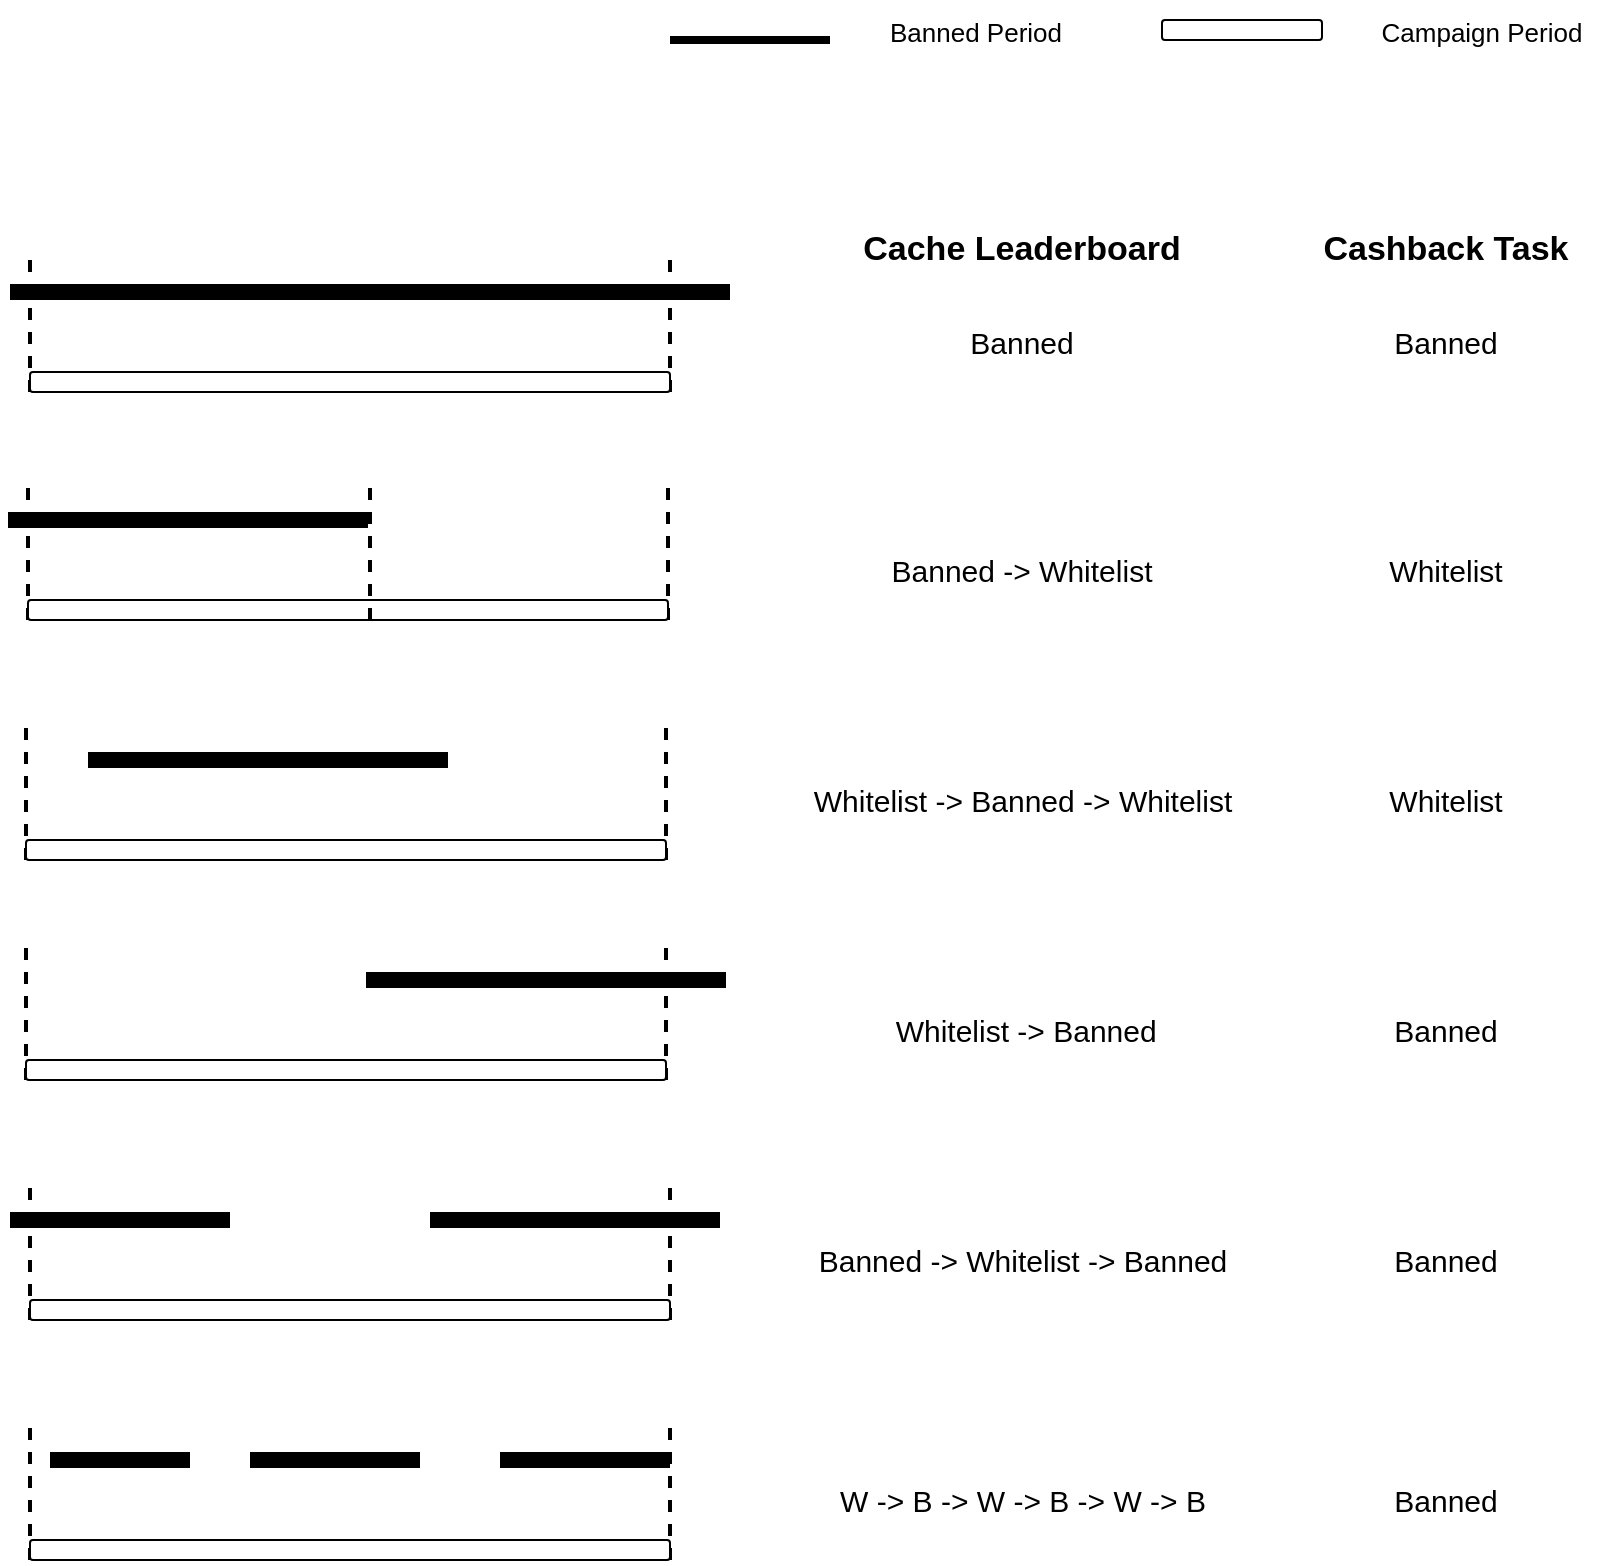 <mxfile version="25.0.1">
  <diagram name="第 1 页" id="5IompFRhn0-gLP5wTmyp">
    <mxGraphModel dx="1200" dy="778" grid="1" gridSize="10" guides="1" tooltips="1" connect="1" arrows="1" fold="1" page="1" pageScale="1" pageWidth="850" pageHeight="1100" math="0" shadow="0">
      <root>
        <mxCell id="0" />
        <mxCell id="1" parent="0" />
        <mxCell id="aH2Rv0B-jiOkKJzNCPrf-12" value="" style="endArrow=none;html=1;rounded=0;strokeWidth=8;" edge="1" parent="1">
          <mxGeometry width="50" height="50" relative="1" as="geometry">
            <mxPoint x="30" y="146" as="sourcePoint" />
            <mxPoint x="390" y="146" as="targetPoint" />
          </mxGeometry>
        </mxCell>
        <mxCell id="aH2Rv0B-jiOkKJzNCPrf-13" value="" style="endArrow=none;html=1;rounded=0;dashed=1;strokeWidth=2;" edge="1" parent="1">
          <mxGeometry width="50" height="50" relative="1" as="geometry">
            <mxPoint x="40" y="196" as="sourcePoint" />
            <mxPoint x="40" y="126" as="targetPoint" />
          </mxGeometry>
        </mxCell>
        <mxCell id="aH2Rv0B-jiOkKJzNCPrf-14" value="" style="endArrow=none;html=1;rounded=0;dashed=1;strokeWidth=2;" edge="1" parent="1">
          <mxGeometry width="50" height="50" relative="1" as="geometry">
            <mxPoint x="360" y="196" as="sourcePoint" />
            <mxPoint x="360" y="126" as="targetPoint" />
          </mxGeometry>
        </mxCell>
        <mxCell id="aH2Rv0B-jiOkKJzNCPrf-15" value="" style="rounded=1;whiteSpace=wrap;html=1;" vertex="1" parent="1">
          <mxGeometry x="40" y="186" width="320" height="10" as="geometry" />
        </mxCell>
        <mxCell id="aH2Rv0B-jiOkKJzNCPrf-16" value="" style="endArrow=none;html=1;rounded=0;strokeWidth=4;" edge="1" parent="1">
          <mxGeometry width="50" height="50" relative="1" as="geometry">
            <mxPoint x="360" y="20" as="sourcePoint" />
            <mxPoint x="440" y="20" as="targetPoint" />
          </mxGeometry>
        </mxCell>
        <mxCell id="aH2Rv0B-jiOkKJzNCPrf-17" value="" style="rounded=1;whiteSpace=wrap;html=1;" vertex="1" parent="1">
          <mxGeometry x="606" y="10" width="80" height="10" as="geometry" />
        </mxCell>
        <mxCell id="aH2Rv0B-jiOkKJzNCPrf-19" value="&lt;font style=&quot;font-size: 13px;&quot;&gt;Banned Period&lt;/font&gt;" style="text;strokeColor=none;align=center;fillColor=none;html=1;verticalAlign=middle;whiteSpace=wrap;rounded=0;fontSize=15;" vertex="1" parent="1">
          <mxGeometry x="443" width="140" height="30" as="geometry" />
        </mxCell>
        <mxCell id="aH2Rv0B-jiOkKJzNCPrf-20" value="&lt;font style=&quot;font-size: 13px;&quot;&gt;Campaign Period&lt;/font&gt;" style="text;strokeColor=none;align=center;fillColor=none;html=1;verticalAlign=middle;whiteSpace=wrap;rounded=0;fontSize=15;" vertex="1" parent="1">
          <mxGeometry x="696" width="140" height="30" as="geometry" />
        </mxCell>
        <mxCell id="aH2Rv0B-jiOkKJzNCPrf-22" value="" style="endArrow=none;html=1;rounded=0;strokeWidth=8;" edge="1" parent="1">
          <mxGeometry width="50" height="50" relative="1" as="geometry">
            <mxPoint x="29" y="260" as="sourcePoint" />
            <mxPoint x="209" y="260" as="targetPoint" />
          </mxGeometry>
        </mxCell>
        <mxCell id="aH2Rv0B-jiOkKJzNCPrf-23" value="" style="endArrow=none;html=1;rounded=0;dashed=1;strokeWidth=2;" edge="1" parent="1">
          <mxGeometry width="50" height="50" relative="1" as="geometry">
            <mxPoint x="39" y="310" as="sourcePoint" />
            <mxPoint x="39" y="240" as="targetPoint" />
          </mxGeometry>
        </mxCell>
        <mxCell id="aH2Rv0B-jiOkKJzNCPrf-24" value="" style="endArrow=none;html=1;rounded=0;dashed=1;strokeWidth=2;" edge="1" parent="1">
          <mxGeometry width="50" height="50" relative="1" as="geometry">
            <mxPoint x="359" y="310" as="sourcePoint" />
            <mxPoint x="359" y="240" as="targetPoint" />
          </mxGeometry>
        </mxCell>
        <mxCell id="aH2Rv0B-jiOkKJzNCPrf-25" value="" style="rounded=1;whiteSpace=wrap;html=1;" vertex="1" parent="1">
          <mxGeometry x="39" y="300" width="320" height="10" as="geometry" />
        </mxCell>
        <mxCell id="aH2Rv0B-jiOkKJzNCPrf-26" value="" style="endArrow=none;html=1;rounded=0;strokeWidth=8;" edge="1" parent="1">
          <mxGeometry width="50" height="50" relative="1" as="geometry">
            <mxPoint x="69" y="380" as="sourcePoint" />
            <mxPoint x="249" y="380" as="targetPoint" />
          </mxGeometry>
        </mxCell>
        <mxCell id="aH2Rv0B-jiOkKJzNCPrf-27" value="" style="endArrow=none;html=1;rounded=0;dashed=1;strokeWidth=2;" edge="1" parent="1">
          <mxGeometry width="50" height="50" relative="1" as="geometry">
            <mxPoint x="38" y="430" as="sourcePoint" />
            <mxPoint x="38" y="360" as="targetPoint" />
          </mxGeometry>
        </mxCell>
        <mxCell id="aH2Rv0B-jiOkKJzNCPrf-28" value="" style="endArrow=none;html=1;rounded=0;dashed=1;strokeWidth=2;" edge="1" parent="1">
          <mxGeometry width="50" height="50" relative="1" as="geometry">
            <mxPoint x="358" y="430" as="sourcePoint" />
            <mxPoint x="358" y="360" as="targetPoint" />
          </mxGeometry>
        </mxCell>
        <mxCell id="aH2Rv0B-jiOkKJzNCPrf-29" value="" style="rounded=1;whiteSpace=wrap;html=1;" vertex="1" parent="1">
          <mxGeometry x="38" y="420" width="320" height="10" as="geometry" />
        </mxCell>
        <mxCell id="aH2Rv0B-jiOkKJzNCPrf-30" value="" style="endArrow=none;html=1;rounded=0;strokeWidth=8;" edge="1" parent="1">
          <mxGeometry width="50" height="50" relative="1" as="geometry">
            <mxPoint x="208" y="490" as="sourcePoint" />
            <mxPoint x="388" y="490" as="targetPoint" />
          </mxGeometry>
        </mxCell>
        <mxCell id="aH2Rv0B-jiOkKJzNCPrf-31" value="" style="endArrow=none;html=1;rounded=0;dashed=1;strokeWidth=2;" edge="1" parent="1">
          <mxGeometry width="50" height="50" relative="1" as="geometry">
            <mxPoint x="38" y="540" as="sourcePoint" />
            <mxPoint x="38" y="470" as="targetPoint" />
          </mxGeometry>
        </mxCell>
        <mxCell id="aH2Rv0B-jiOkKJzNCPrf-32" value="" style="endArrow=none;html=1;rounded=0;dashed=1;strokeWidth=2;" edge="1" parent="1">
          <mxGeometry width="50" height="50" relative="1" as="geometry">
            <mxPoint x="358" y="540" as="sourcePoint" />
            <mxPoint x="358" y="470" as="targetPoint" />
          </mxGeometry>
        </mxCell>
        <mxCell id="aH2Rv0B-jiOkKJzNCPrf-33" value="" style="rounded=1;whiteSpace=wrap;html=1;" vertex="1" parent="1">
          <mxGeometry x="38" y="530" width="320" height="10" as="geometry" />
        </mxCell>
        <mxCell id="aH2Rv0B-jiOkKJzNCPrf-34" value="" style="endArrow=none;html=1;rounded=0;strokeWidth=8;" edge="1" parent="1">
          <mxGeometry width="50" height="50" relative="1" as="geometry">
            <mxPoint x="30" y="610" as="sourcePoint" />
            <mxPoint x="140" y="610" as="targetPoint" />
            <Array as="points">
              <mxPoint x="100" y="610" />
            </Array>
          </mxGeometry>
        </mxCell>
        <mxCell id="aH2Rv0B-jiOkKJzNCPrf-35" value="" style="endArrow=none;html=1;rounded=0;dashed=1;strokeWidth=2;" edge="1" parent="1">
          <mxGeometry width="50" height="50" relative="1" as="geometry">
            <mxPoint x="40" y="660" as="sourcePoint" />
            <mxPoint x="40" y="590" as="targetPoint" />
          </mxGeometry>
        </mxCell>
        <mxCell id="aH2Rv0B-jiOkKJzNCPrf-36" value="" style="endArrow=none;html=1;rounded=0;dashed=1;strokeWidth=2;" edge="1" parent="1">
          <mxGeometry width="50" height="50" relative="1" as="geometry">
            <mxPoint x="360" y="660" as="sourcePoint" />
            <mxPoint x="360" y="590" as="targetPoint" />
          </mxGeometry>
        </mxCell>
        <mxCell id="aH2Rv0B-jiOkKJzNCPrf-37" value="" style="rounded=1;whiteSpace=wrap;html=1;" vertex="1" parent="1">
          <mxGeometry x="40" y="650" width="320" height="10" as="geometry" />
        </mxCell>
        <mxCell id="aH2Rv0B-jiOkKJzNCPrf-38" value="" style="endArrow=none;html=1;rounded=0;strokeWidth=8;" edge="1" parent="1">
          <mxGeometry width="50" height="50" relative="1" as="geometry">
            <mxPoint x="300" y="610" as="sourcePoint" />
            <mxPoint x="385" y="610" as="targetPoint" />
            <Array as="points">
              <mxPoint x="240" y="610" />
              <mxPoint x="300" y="610" />
            </Array>
          </mxGeometry>
        </mxCell>
        <mxCell id="aH2Rv0B-jiOkKJzNCPrf-39" value="" style="endArrow=none;html=1;rounded=0;strokeWidth=8;" edge="1" parent="1">
          <mxGeometry width="50" height="50" relative="1" as="geometry">
            <mxPoint x="50" y="730" as="sourcePoint" />
            <mxPoint x="110" y="730" as="targetPoint" />
            <Array as="points">
              <mxPoint x="120" y="730" />
            </Array>
          </mxGeometry>
        </mxCell>
        <mxCell id="aH2Rv0B-jiOkKJzNCPrf-40" value="" style="endArrow=none;html=1;rounded=0;dashed=1;strokeWidth=2;" edge="1" parent="1">
          <mxGeometry width="50" height="50" relative="1" as="geometry">
            <mxPoint x="40" y="780" as="sourcePoint" />
            <mxPoint x="40" y="710" as="targetPoint" />
          </mxGeometry>
        </mxCell>
        <mxCell id="aH2Rv0B-jiOkKJzNCPrf-41" value="" style="endArrow=none;html=1;rounded=0;dashed=1;strokeWidth=2;" edge="1" parent="1">
          <mxGeometry width="50" height="50" relative="1" as="geometry">
            <mxPoint x="360" y="780" as="sourcePoint" />
            <mxPoint x="360" y="710" as="targetPoint" />
          </mxGeometry>
        </mxCell>
        <mxCell id="aH2Rv0B-jiOkKJzNCPrf-42" value="" style="rounded=1;whiteSpace=wrap;html=1;" vertex="1" parent="1">
          <mxGeometry x="40" y="770" width="320" height="10" as="geometry" />
        </mxCell>
        <mxCell id="aH2Rv0B-jiOkKJzNCPrf-43" value="" style="endArrow=none;html=1;rounded=0;strokeWidth=8;" edge="1" parent="1">
          <mxGeometry width="50" height="50" relative="1" as="geometry">
            <mxPoint x="150" y="730" as="sourcePoint" />
            <mxPoint x="235" y="730" as="targetPoint" />
            <Array as="points">
              <mxPoint x="170" y="730" />
              <mxPoint x="150" y="730" />
            </Array>
          </mxGeometry>
        </mxCell>
        <mxCell id="aH2Rv0B-jiOkKJzNCPrf-44" value="" style="endArrow=none;html=1;rounded=0;strokeWidth=8;" edge="1" parent="1">
          <mxGeometry width="50" height="50" relative="1" as="geometry">
            <mxPoint x="275" y="730" as="sourcePoint" />
            <mxPoint x="360" y="730" as="targetPoint" />
            <Array as="points">
              <mxPoint x="295" y="730" />
              <mxPoint x="275" y="730" />
              <mxPoint x="335" y="730" />
            </Array>
          </mxGeometry>
        </mxCell>
        <mxCell id="aH2Rv0B-jiOkKJzNCPrf-45" value="&lt;font style=&quot;font-size: 17px;&quot;&gt;&lt;b&gt;Cache Leaderboard&lt;/b&gt;&lt;/font&gt;" style="text;strokeColor=none;align=center;fillColor=none;html=1;verticalAlign=middle;whiteSpace=wrap;rounded=0;fontSize=15;" vertex="1" parent="1">
          <mxGeometry x="451" y="105" width="170" height="40" as="geometry" />
        </mxCell>
        <mxCell id="aH2Rv0B-jiOkKJzNCPrf-47" value="Banned -&amp;gt; Whitelist" style="text;strokeColor=none;align=center;fillColor=none;html=1;verticalAlign=middle;whiteSpace=wrap;rounded=0;fontSize=15;" vertex="1" parent="1">
          <mxGeometry x="466" y="270" width="140" height="30" as="geometry" />
        </mxCell>
        <mxCell id="aH2Rv0B-jiOkKJzNCPrf-48" value="Whitelist" style="text;strokeColor=none;align=center;fillColor=none;html=1;verticalAlign=middle;whiteSpace=wrap;rounded=0;fontSize=15;" vertex="1" parent="1">
          <mxGeometry x="678" y="385" width="140" height="30" as="geometry" />
        </mxCell>
        <mxCell id="aH2Rv0B-jiOkKJzNCPrf-49" value="&lt;font style=&quot;font-size: 17px;&quot;&gt;&lt;b&gt;Cashback Task&lt;br&gt;&lt;/b&gt;&lt;/font&gt;" style="text;strokeColor=none;align=center;fillColor=none;html=1;verticalAlign=middle;whiteSpace=wrap;rounded=0;fontSize=15;" vertex="1" parent="1">
          <mxGeometry x="663" y="105" width="170" height="40" as="geometry" />
        </mxCell>
        <mxCell id="aH2Rv0B-jiOkKJzNCPrf-52" value="Banned" style="text;strokeColor=none;align=center;fillColor=none;html=1;verticalAlign=middle;whiteSpace=wrap;rounded=0;fontSize=15;" vertex="1" parent="1">
          <mxGeometry x="678" y="156" width="140" height="30" as="geometry" />
        </mxCell>
        <mxCell id="aH2Rv0B-jiOkKJzNCPrf-53" value="Banned" style="text;strokeColor=none;align=center;fillColor=none;html=1;verticalAlign=middle;whiteSpace=wrap;rounded=0;fontSize=15;" vertex="1" parent="1">
          <mxGeometry x="466" y="156" width="140" height="30" as="geometry" />
        </mxCell>
        <mxCell id="aH2Rv0B-jiOkKJzNCPrf-54" value="" style="endArrow=none;html=1;rounded=0;dashed=1;strokeWidth=2;" edge="1" parent="1">
          <mxGeometry width="50" height="50" relative="1" as="geometry">
            <mxPoint x="210" y="310" as="sourcePoint" />
            <mxPoint x="210" y="240" as="targetPoint" />
          </mxGeometry>
        </mxCell>
        <mxCell id="aH2Rv0B-jiOkKJzNCPrf-55" value="Whitelist -&amp;gt; Banned -&amp;gt; Whitelist" style="text;strokeColor=none;align=center;fillColor=none;html=1;verticalAlign=middle;whiteSpace=wrap;rounded=0;fontSize=15;" vertex="1" parent="1">
          <mxGeometry x="428.5" y="380" width="215" height="40" as="geometry" />
        </mxCell>
        <mxCell id="aH2Rv0B-jiOkKJzNCPrf-57" value="Whitelist" style="text;strokeColor=none;align=center;fillColor=none;html=1;verticalAlign=middle;whiteSpace=wrap;rounded=0;fontSize=15;" vertex="1" parent="1">
          <mxGeometry x="678" y="270" width="140" height="30" as="geometry" />
        </mxCell>
        <mxCell id="aH2Rv0B-jiOkKJzNCPrf-58" value="&amp;nbsp;Whitelist -&amp;gt; Banned" style="text;strokeColor=none;align=center;fillColor=none;html=1;verticalAlign=middle;whiteSpace=wrap;rounded=0;fontSize=15;" vertex="1" parent="1">
          <mxGeometry x="466" y="500" width="140" height="30" as="geometry" />
        </mxCell>
        <mxCell id="aH2Rv0B-jiOkKJzNCPrf-59" value="Banned" style="text;strokeColor=none;align=center;fillColor=none;html=1;verticalAlign=middle;whiteSpace=wrap;rounded=0;fontSize=15;" vertex="1" parent="1">
          <mxGeometry x="678" y="615" width="140" height="30" as="geometry" />
        </mxCell>
        <mxCell id="aH2Rv0B-jiOkKJzNCPrf-60" value="Banned -&amp;gt; Whitelist -&amp;gt; Banned" style="text;strokeColor=none;align=center;fillColor=none;html=1;verticalAlign=middle;whiteSpace=wrap;rounded=0;fontSize=15;" vertex="1" parent="1">
          <mxGeometry x="428.5" y="610" width="215" height="40" as="geometry" />
        </mxCell>
        <mxCell id="aH2Rv0B-jiOkKJzNCPrf-61" value="Banned" style="text;strokeColor=none;align=center;fillColor=none;html=1;verticalAlign=middle;whiteSpace=wrap;rounded=0;fontSize=15;" vertex="1" parent="1">
          <mxGeometry x="678" y="500" width="140" height="30" as="geometry" />
        </mxCell>
        <mxCell id="aH2Rv0B-jiOkKJzNCPrf-62" value="W -&amp;gt; B -&amp;gt; W -&amp;gt; B -&amp;gt; W -&amp;gt; B" style="text;strokeColor=none;align=center;fillColor=none;html=1;verticalAlign=middle;whiteSpace=wrap;rounded=0;fontSize=15;" vertex="1" parent="1">
          <mxGeometry x="428.5" y="730" width="215" height="40" as="geometry" />
        </mxCell>
        <mxCell id="aH2Rv0B-jiOkKJzNCPrf-63" value="Banned" style="text;strokeColor=none;align=center;fillColor=none;html=1;verticalAlign=middle;whiteSpace=wrap;rounded=0;fontSize=15;" vertex="1" parent="1">
          <mxGeometry x="678" y="735" width="140" height="30" as="geometry" />
        </mxCell>
      </root>
    </mxGraphModel>
  </diagram>
</mxfile>

